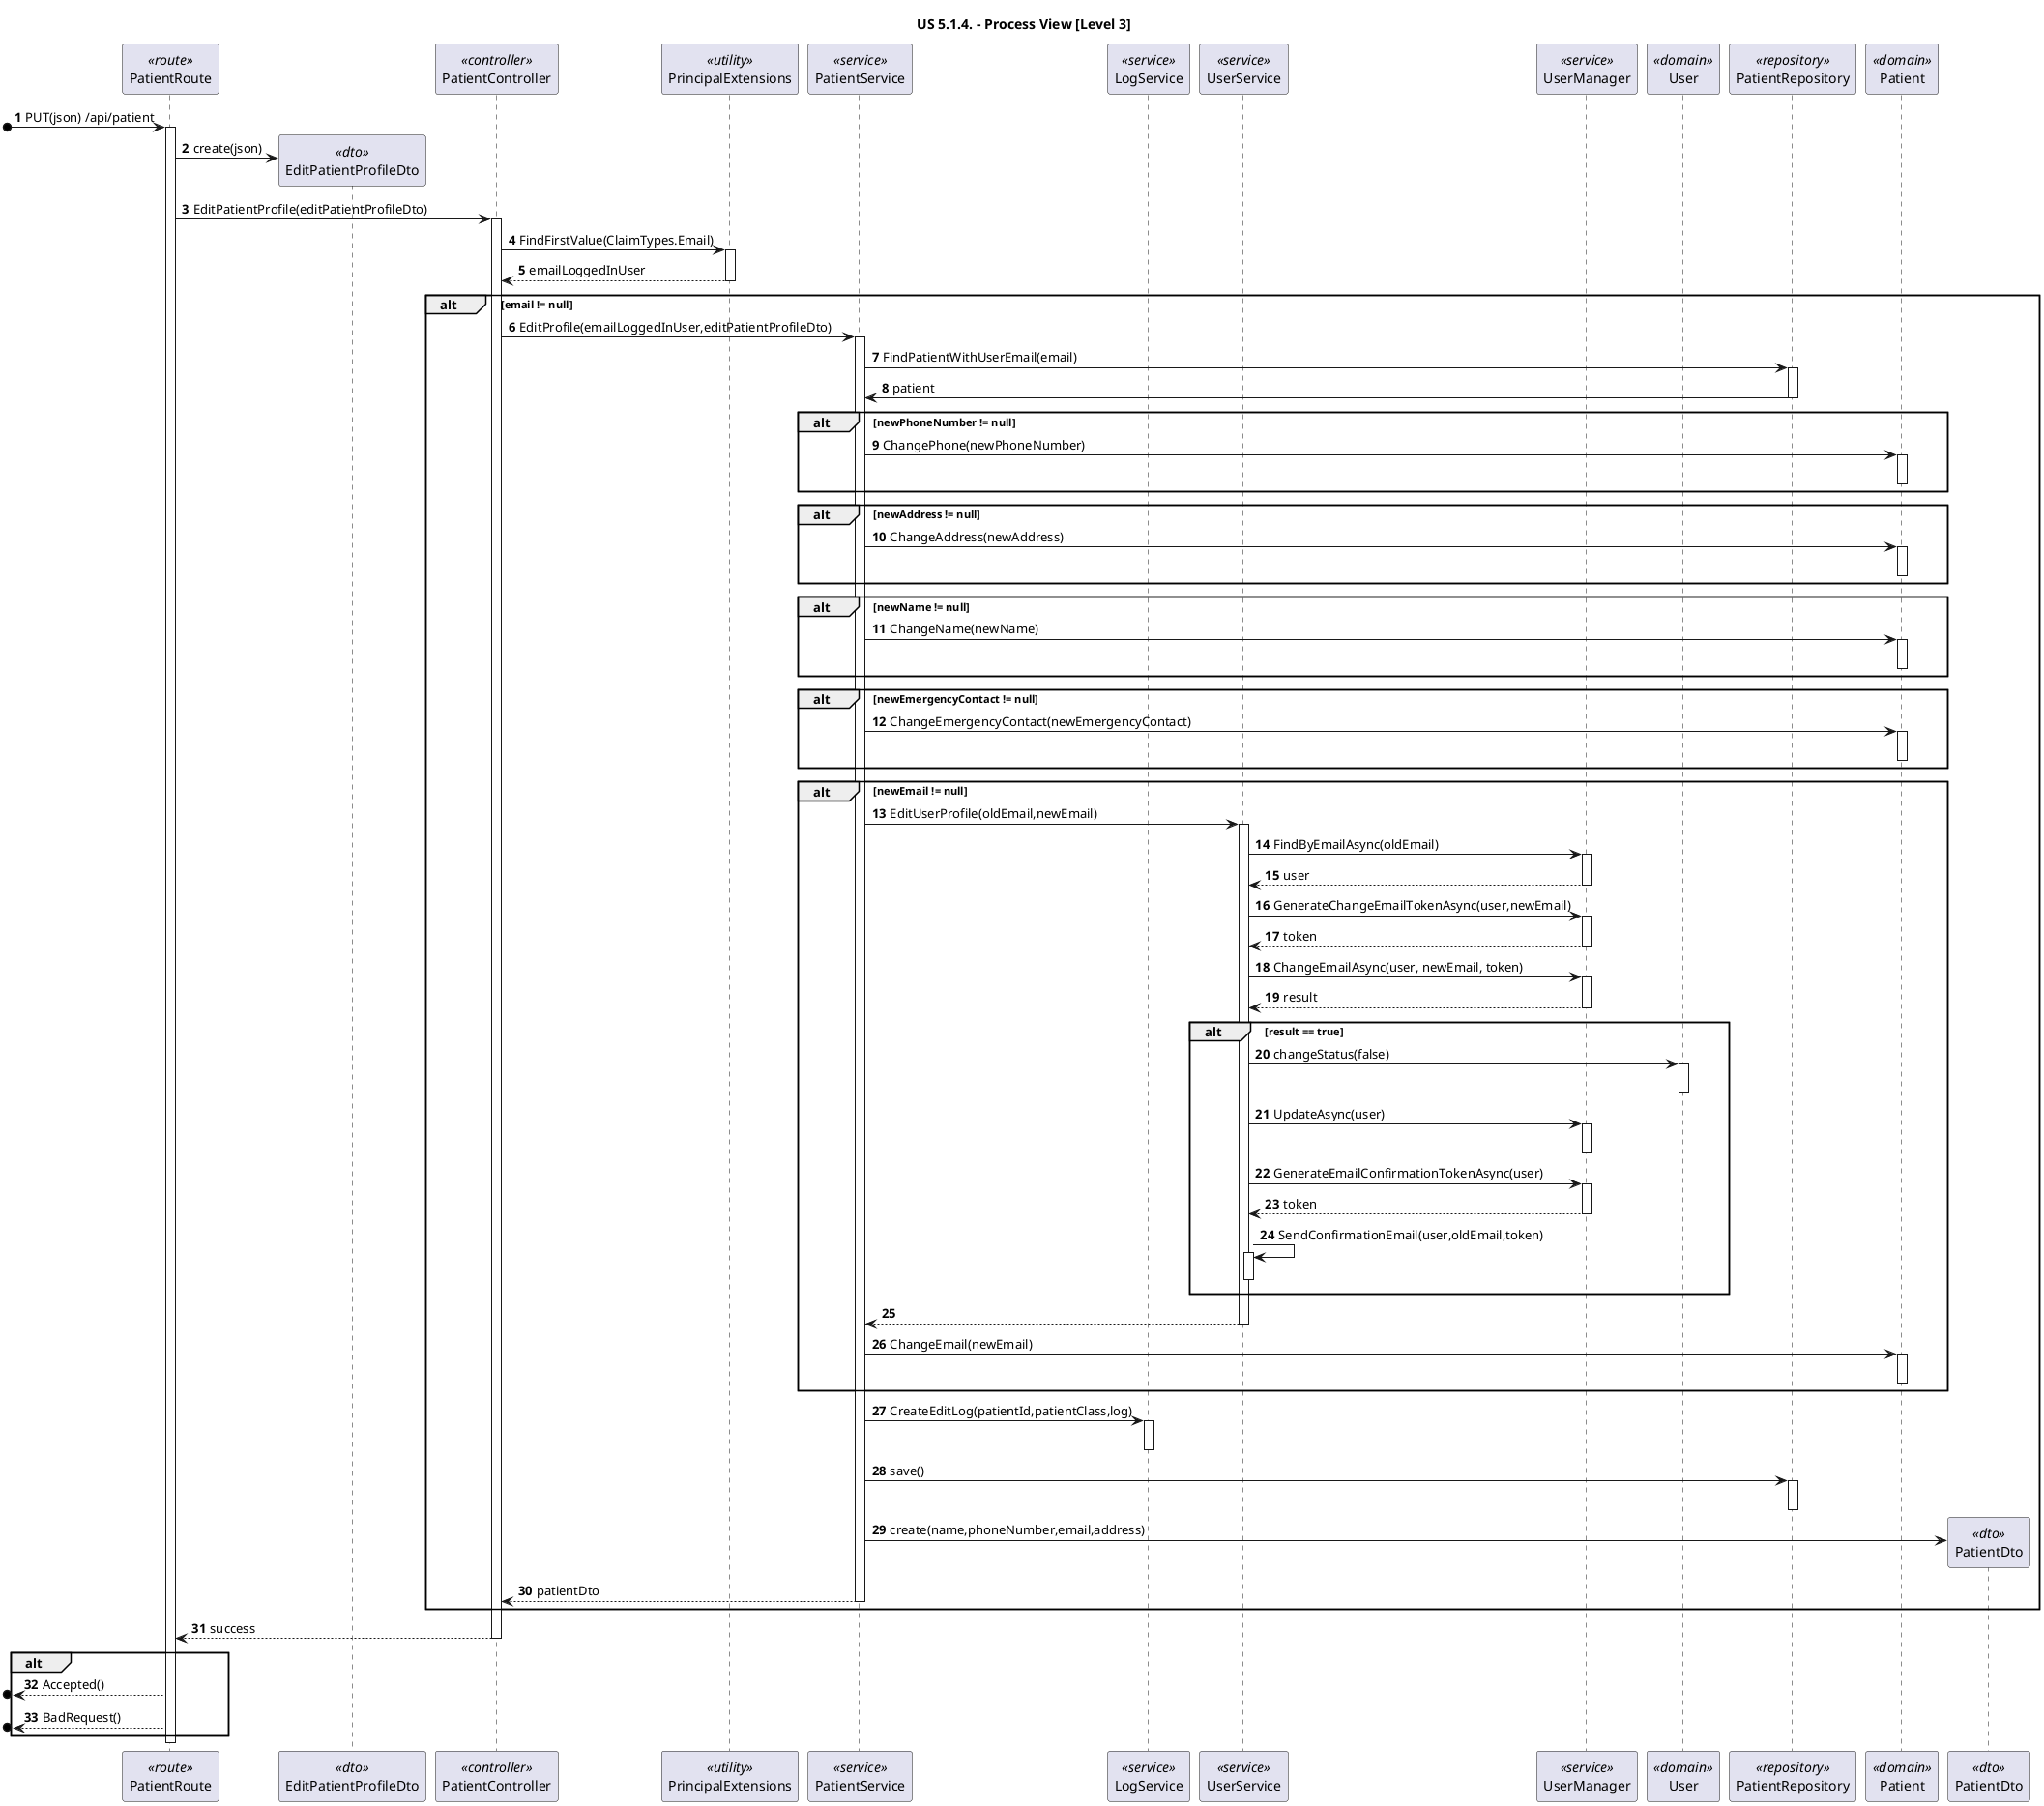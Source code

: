 @startuml

title "US 5.1.4. - Process View [Level 3]"

autonumber
participant "PatientRoute" as ROUTE <<route>>
participant "EditPatientProfileDto" as pat_dto <<dto>>
participant "PatientController" as CTRL <<controller>>
participant "PrincipalExtensions" as CLAIMS <<utility>>
participant "PatientService" as SVC <<service>>
participant "LogService" as LOG <<service>>
participant "UserService" as US_SVC <<service>>
participant "UserManager" as UM <<service>>
participant "User" as USER <<domain>>
participant "PatientRepository" as REPO <<repository>>
participant "Patient" as PATIENT <<domain>>
participant "PatientDto" as PATIENT_DTO <<dto>>



[o-> ROUTE: PUT(json) /api/patient
activate ROUTE

ROUTE -> pat_dto **: create(json)

ROUTE -> CTRL: EditPatientProfile(editPatientProfileDto)
activate CTRL

CTRL -> CLAIMS : FindFirstValue(ClaimTypes.Email)
activate CLAIMS

CLAIMS --> CTRL : emailLoggedInUser
deactivate CLAIMS

alt email != null

    CTRL -> SVC : EditProfile(emailLoggedInUser,editPatientProfileDto)
    activate SVC

    SVC -> REPO: FindPatientWithUserEmail(email)
    activate REPO

    REPO -> SVC: patient
    deactivate REPO

    alt newPhoneNumber != null
        SVC -> PATIENT : ChangePhone(newPhoneNumber)
        activate PATIENT
        deactivate PATIENT
        end alt

        alt newAddress != null
            SVC -> PATIENT : ChangeAddress(newAddress)
            activate PATIENT
            deactivate PATIENT
            end alt

            alt newName != null
                SVC -> PATIENT : ChangeName(newName)
                activate PATIENT
                deactivate PATIENT
                end alt

                alt newEmergencyContact != null
                    SVC -> PATIENT : ChangeEmergencyContact(newEmergencyContact)
                    activate PATIENT
                    deactivate PATIENT
                    end alt

                    alt newEmail != null

                        SVC -> US_SVC: EditUserProfile(oldEmail,newEmail)
                        activate US_SVC

                        US_SVC -> UM: FindByEmailAsync(oldEmail)
                        activate UM
                        UM --> US_SVC: user
                        deactivate UM

                        US_SVC -> UM: GenerateChangeEmailTokenAsync(user,newEmail)
                        activate UM

                        UM --> US_SVC: token
                        deactivate UM

                        US_SVC -> UM: ChangeEmailAsync(user, newEmail, token)
                        activate UM
                        UM --> US_SVC: result
                        deactivate UM

                        alt result == true

                            US_SVC -> USER: changeStatus(false)
                            activate USER
                            deactivate USER

                            US_SVC -> UM: UpdateAsync(user)
                            activate UM
                            deactivate UM

                            US_SVC -> UM: GenerateEmailConfirmationTokenAsync(user)
                            activate UM

                            UM --> US_SVC: token
                            deactivate UM

                            US_SVC -> US_SVC: SendConfirmationEmail(user,oldEmail,token)
                            activate US_SVC
                            deactivate US_SVC
                        end

                        US_SVC --> SVC:
                        deactivate US_SVC

                        SVC -> PATIENT : ChangeEmail(newEmail)
                        activate PATIENT
                        deactivate PATIENT
                        end alt

                        SVC -> LOG: CreateEditLog(patientId,patientClass,log)
                        activate LOG
                        deactivate LOG

                        SVC -> REPO : save()
                        activate REPO
                        deactivate REPO

                        SVC-> PATIENT_DTO**: create(name,phoneNumber,email,address)


                        SVC --> CTRL: patientDto
                        deactivate SVC


                        end alt

                        CTRL --> ROUTE: success
                        deactivate CTRL

                        alt

                            [o<-- ROUTE: Accepted()

                        else

                            [o<-- ROUTE: BadRequest()

                            end alt

                            deactivate ROUTE
                            @enduml